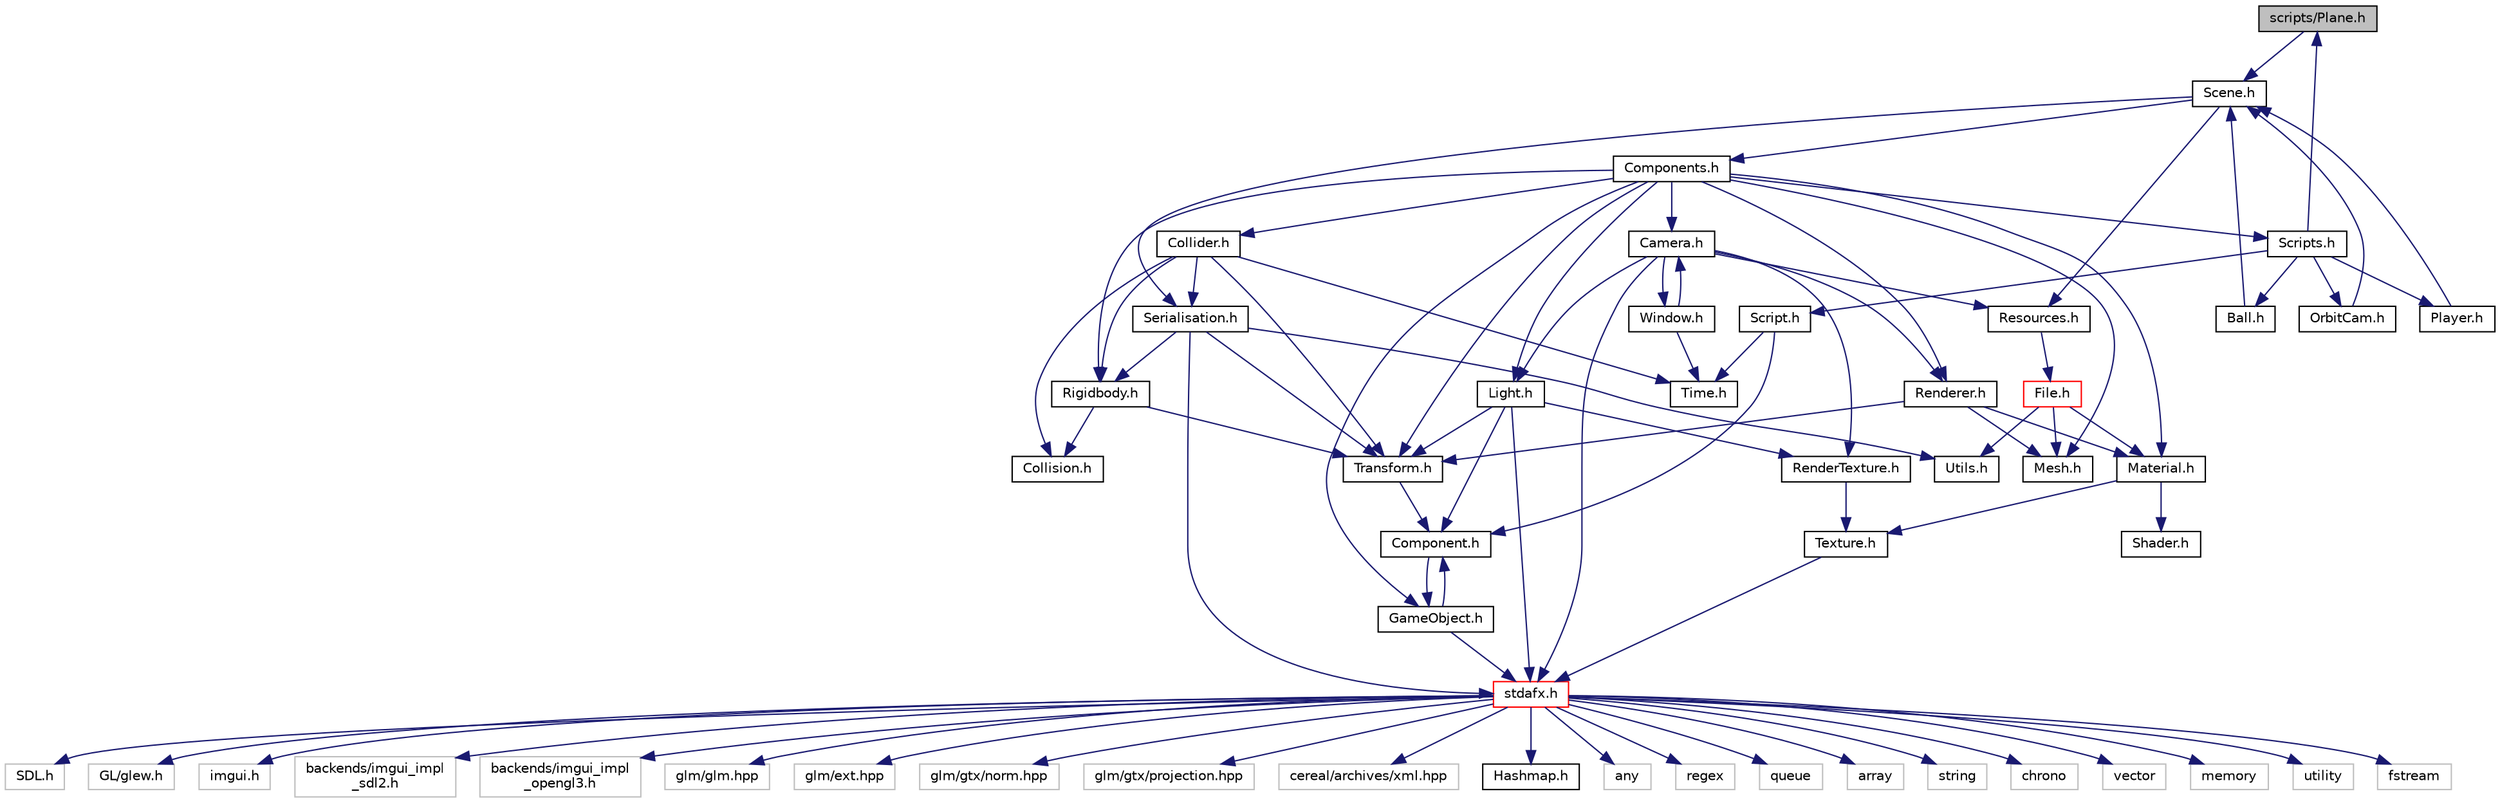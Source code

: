 digraph "scripts/Plane.h"
{
 // LATEX_PDF_SIZE
  edge [fontname="Helvetica",fontsize="10",labelfontname="Helvetica",labelfontsize="10"];
  node [fontname="Helvetica",fontsize="10",shape=record];
  Node1 [label="scripts/Plane.h",height=0.2,width=0.4,color="black", fillcolor="grey75", style="filled", fontcolor="black",tooltip=" "];
  Node1 -> Node2 [color="midnightblue",fontsize="10",style="solid"];
  Node2 [label="Scene.h",height=0.2,width=0.4,color="black", fillcolor="white", style="filled",URL="$_scene_8h.html",tooltip=" "];
  Node2 -> Node3 [color="midnightblue",fontsize="10",style="solid"];
  Node3 [label="Components.h",height=0.2,width=0.4,color="black", fillcolor="white", style="filled",URL="$_components_8h.html",tooltip=" "];
  Node3 -> Node4 [color="midnightblue",fontsize="10",style="solid"];
  Node4 [label="Transform.h",height=0.2,width=0.4,color="black", fillcolor="white", style="filled",URL="$_transform_8h.html",tooltip=" "];
  Node4 -> Node5 [color="midnightblue",fontsize="10",style="solid"];
  Node5 [label="Component.h",height=0.2,width=0.4,color="black", fillcolor="white", style="filled",URL="$_component_8h.html",tooltip=" "];
  Node5 -> Node6 [color="midnightblue",fontsize="10",style="solid"];
  Node6 [label="GameObject.h",height=0.2,width=0.4,color="black", fillcolor="white", style="filled",URL="$_game_object_8h.html",tooltip=" "];
  Node6 -> Node7 [color="midnightblue",fontsize="10",style="solid"];
  Node7 [label="stdafx.h",height=0.2,width=0.4,color="red", fillcolor="white", style="filled",URL="$stdafx_8h.html",tooltip=" "];
  Node7 -> Node8 [color="midnightblue",fontsize="10",style="solid"];
  Node8 [label="SDL.h",height=0.2,width=0.4,color="grey75", fillcolor="white", style="filled",tooltip=" "];
  Node7 -> Node9 [color="midnightblue",fontsize="10",style="solid"];
  Node9 [label="GL/glew.h",height=0.2,width=0.4,color="grey75", fillcolor="white", style="filled",tooltip=" "];
  Node7 -> Node10 [color="midnightblue",fontsize="10",style="solid"];
  Node10 [label="imgui.h",height=0.2,width=0.4,color="grey75", fillcolor="white", style="filled",tooltip=" "];
  Node7 -> Node11 [color="midnightblue",fontsize="10",style="solid"];
  Node11 [label="backends/imgui_impl\l_sdl2.h",height=0.2,width=0.4,color="grey75", fillcolor="white", style="filled",tooltip=" "];
  Node7 -> Node12 [color="midnightblue",fontsize="10",style="solid"];
  Node12 [label="backends/imgui_impl\l_opengl3.h",height=0.2,width=0.4,color="grey75", fillcolor="white", style="filled",tooltip=" "];
  Node7 -> Node13 [color="midnightblue",fontsize="10",style="solid"];
  Node13 [label="glm/glm.hpp",height=0.2,width=0.4,color="grey75", fillcolor="white", style="filled",tooltip=" "];
  Node7 -> Node14 [color="midnightblue",fontsize="10",style="solid"];
  Node14 [label="glm/ext.hpp",height=0.2,width=0.4,color="grey75", fillcolor="white", style="filled",tooltip=" "];
  Node7 -> Node15 [color="midnightblue",fontsize="10",style="solid"];
  Node15 [label="glm/gtx/norm.hpp",height=0.2,width=0.4,color="grey75", fillcolor="white", style="filled",tooltip=" "];
  Node7 -> Node16 [color="midnightblue",fontsize="10",style="solid"];
  Node16 [label="glm/gtx/projection.hpp",height=0.2,width=0.4,color="grey75", fillcolor="white", style="filled",tooltip=" "];
  Node7 -> Node17 [color="midnightblue",fontsize="10",style="solid"];
  Node17 [label="cereal/archives/xml.hpp",height=0.2,width=0.4,color="grey75", fillcolor="white", style="filled",tooltip=" "];
  Node7 -> Node18 [color="midnightblue",fontsize="10",style="solid"];
  Node18 [label="Hashmap.h",height=0.2,width=0.4,color="black", fillcolor="white", style="filled",URL="$_hashmap_8h.html",tooltip=" "];
  Node7 -> Node19 [color="midnightblue",fontsize="10",style="solid"];
  Node19 [label="any",height=0.2,width=0.4,color="grey75", fillcolor="white", style="filled",tooltip=" "];
  Node7 -> Node20 [color="midnightblue",fontsize="10",style="solid"];
  Node20 [label="regex",height=0.2,width=0.4,color="grey75", fillcolor="white", style="filled",tooltip=" "];
  Node7 -> Node21 [color="midnightblue",fontsize="10",style="solid"];
  Node21 [label="queue",height=0.2,width=0.4,color="grey75", fillcolor="white", style="filled",tooltip=" "];
  Node7 -> Node22 [color="midnightblue",fontsize="10",style="solid"];
  Node22 [label="array",height=0.2,width=0.4,color="grey75", fillcolor="white", style="filled",tooltip=" "];
  Node7 -> Node23 [color="midnightblue",fontsize="10",style="solid"];
  Node23 [label="string",height=0.2,width=0.4,color="grey75", fillcolor="white", style="filled",tooltip=" "];
  Node7 -> Node24 [color="midnightblue",fontsize="10",style="solid"];
  Node24 [label="chrono",height=0.2,width=0.4,color="grey75", fillcolor="white", style="filled",tooltip=" "];
  Node7 -> Node25 [color="midnightblue",fontsize="10",style="solid"];
  Node25 [label="vector",height=0.2,width=0.4,color="grey75", fillcolor="white", style="filled",tooltip=" "];
  Node7 -> Node26 [color="midnightblue",fontsize="10",style="solid"];
  Node26 [label="memory",height=0.2,width=0.4,color="grey75", fillcolor="white", style="filled",tooltip=" "];
  Node7 -> Node27 [color="midnightblue",fontsize="10",style="solid"];
  Node27 [label="utility",height=0.2,width=0.4,color="grey75", fillcolor="white", style="filled",tooltip=" "];
  Node7 -> Node28 [color="midnightblue",fontsize="10",style="solid"];
  Node28 [label="fstream",height=0.2,width=0.4,color="grey75", fillcolor="white", style="filled",tooltip=" "];
  Node6 -> Node5 [color="midnightblue",fontsize="10",style="solid"];
  Node3 -> Node37 [color="midnightblue",fontsize="10",style="solid"];
  Node37 [label="Rigidbody.h",height=0.2,width=0.4,color="black", fillcolor="white", style="filled",URL="$_rigidbody_8h.html",tooltip=" "];
  Node37 -> Node4 [color="midnightblue",fontsize="10",style="solid"];
  Node37 -> Node38 [color="midnightblue",fontsize="10",style="solid"];
  Node38 [label="Collision.h",height=0.2,width=0.4,color="black", fillcolor="white", style="filled",URL="$_collision_8h.html",tooltip=" "];
  Node3 -> Node39 [color="midnightblue",fontsize="10",style="solid"];
  Node39 [label="Collider.h",height=0.2,width=0.4,color="black", fillcolor="white", style="filled",URL="$_collider_8h.html",tooltip=" "];
  Node39 -> Node38 [color="midnightblue",fontsize="10",style="solid"];
  Node39 -> Node4 [color="midnightblue",fontsize="10",style="solid"];
  Node39 -> Node37 [color="midnightblue",fontsize="10",style="solid"];
  Node39 -> Node40 [color="midnightblue",fontsize="10",style="solid"];
  Node40 [label="Time.h",height=0.2,width=0.4,color="black", fillcolor="white", style="filled",URL="$_time_8h.html",tooltip=" "];
  Node39 -> Node41 [color="midnightblue",fontsize="10",style="solid"];
  Node41 [label="Serialisation.h",height=0.2,width=0.4,color="black", fillcolor="white", style="filled",URL="$_serialisation_8h.html",tooltip=" "];
  Node41 -> Node7 [color="midnightblue",fontsize="10",style="solid"];
  Node41 -> Node4 [color="midnightblue",fontsize="10",style="solid"];
  Node41 -> Node37 [color="midnightblue",fontsize="10",style="solid"];
  Node41 -> Node42 [color="midnightblue",fontsize="10",style="solid"];
  Node42 [label="Utils.h",height=0.2,width=0.4,color="black", fillcolor="white", style="filled",URL="$_utils_8h.html",tooltip=" "];
  Node3 -> Node43 [color="midnightblue",fontsize="10",style="solid"];
  Node43 [label="Camera.h",height=0.2,width=0.4,color="black", fillcolor="white", style="filled",URL="$_camera_8h.html",tooltip=" "];
  Node43 -> Node7 [color="midnightblue",fontsize="10",style="solid"];
  Node43 -> Node44 [color="midnightblue",fontsize="10",style="solid"];
  Node44 [label="RenderTexture.h",height=0.2,width=0.4,color="black", fillcolor="white", style="filled",URL="$_render_texture_8h.html",tooltip=" "];
  Node44 -> Node45 [color="midnightblue",fontsize="10",style="solid"];
  Node45 [label="Texture.h",height=0.2,width=0.4,color="black", fillcolor="white", style="filled",URL="$_texture_8h.html",tooltip=" "];
  Node45 -> Node7 [color="midnightblue",fontsize="10",style="solid"];
  Node43 -> Node46 [color="midnightblue",fontsize="10",style="solid"];
  Node46 [label="Renderer.h",height=0.2,width=0.4,color="black", fillcolor="white", style="filled",URL="$_renderer_8h.html",tooltip=" "];
  Node46 -> Node4 [color="midnightblue",fontsize="10",style="solid"];
  Node46 -> Node47 [color="midnightblue",fontsize="10",style="solid"];
  Node47 [label="Mesh.h",height=0.2,width=0.4,color="black", fillcolor="white", style="filled",URL="$_mesh_8h.html",tooltip=" "];
  Node46 -> Node48 [color="midnightblue",fontsize="10",style="solid"];
  Node48 [label="Material.h",height=0.2,width=0.4,color="black", fillcolor="white", style="filled",URL="$_material_8h.html",tooltip=" "];
  Node48 -> Node49 [color="midnightblue",fontsize="10",style="solid"];
  Node49 [label="Shader.h",height=0.2,width=0.4,color="black", fillcolor="white", style="filled",URL="$_shader_8h.html",tooltip=" "];
  Node48 -> Node45 [color="midnightblue",fontsize="10",style="solid"];
  Node43 -> Node50 [color="midnightblue",fontsize="10",style="solid"];
  Node50 [label="Window.h",height=0.2,width=0.4,color="black", fillcolor="white", style="filled",URL="$_window_8h.html",tooltip=" "];
  Node50 -> Node43 [color="midnightblue",fontsize="10",style="solid"];
  Node50 -> Node40 [color="midnightblue",fontsize="10",style="solid"];
  Node43 -> Node51 [color="midnightblue",fontsize="10",style="solid"];
  Node51 [label="Light.h",height=0.2,width=0.4,color="black", fillcolor="white", style="filled",URL="$_light_8h.html",tooltip=" "];
  Node51 -> Node7 [color="midnightblue",fontsize="10",style="solid"];
  Node51 -> Node5 [color="midnightblue",fontsize="10",style="solid"];
  Node51 -> Node4 [color="midnightblue",fontsize="10",style="solid"];
  Node51 -> Node44 [color="midnightblue",fontsize="10",style="solid"];
  Node43 -> Node52 [color="midnightblue",fontsize="10",style="solid"];
  Node52 [label="Resources.h",height=0.2,width=0.4,color="black", fillcolor="white", style="filled",URL="$_resources_8h.html",tooltip=" "];
  Node52 -> Node53 [color="midnightblue",fontsize="10",style="solid"];
  Node53 [label="File.h",height=0.2,width=0.4,color="red", fillcolor="white", style="filled",URL="$_file_8h.html",tooltip=" "];
  Node53 -> Node47 [color="midnightblue",fontsize="10",style="solid"];
  Node53 -> Node48 [color="midnightblue",fontsize="10",style="solid"];
  Node53 -> Node42 [color="midnightblue",fontsize="10",style="solid"];
  Node3 -> Node51 [color="midnightblue",fontsize="10",style="solid"];
  Node3 -> Node48 [color="midnightblue",fontsize="10",style="solid"];
  Node3 -> Node47 [color="midnightblue",fontsize="10",style="solid"];
  Node3 -> Node46 [color="midnightblue",fontsize="10",style="solid"];
  Node3 -> Node55 [color="midnightblue",fontsize="10",style="solid"];
  Node55 [label="Scripts.h",height=0.2,width=0.4,color="black", fillcolor="white", style="filled",URL="$_scripts_8h.html",tooltip=" "];
  Node55 -> Node56 [color="midnightblue",fontsize="10",style="solid"];
  Node56 [label="Script.h",height=0.2,width=0.4,color="black", fillcolor="white", style="filled",URL="$_script_8h.html",tooltip=" "];
  Node56 -> Node40 [color="midnightblue",fontsize="10",style="solid"];
  Node56 -> Node5 [color="midnightblue",fontsize="10",style="solid"];
  Node55 -> Node57 [color="midnightblue",fontsize="10",style="solid"];
  Node57 [label="Ball.h",height=0.2,width=0.4,color="black", fillcolor="white", style="filled",URL="$_ball_8h.html",tooltip=" "];
  Node57 -> Node2 [color="midnightblue",fontsize="10",style="solid"];
  Node55 -> Node58 [color="midnightblue",fontsize="10",style="solid"];
  Node58 [label="OrbitCam.h",height=0.2,width=0.4,color="black", fillcolor="white", style="filled",URL="$_orbit_cam_8h.html",tooltip=" "];
  Node58 -> Node2 [color="midnightblue",fontsize="10",style="solid"];
  Node55 -> Node1 [color="midnightblue",fontsize="10",style="solid"];
  Node55 -> Node59 [color="midnightblue",fontsize="10",style="solid"];
  Node59 [label="Player.h",height=0.2,width=0.4,color="black", fillcolor="white", style="filled",URL="$_player_8h.html",tooltip=" "];
  Node59 -> Node2 [color="midnightblue",fontsize="10",style="solid"];
  Node3 -> Node6 [color="midnightblue",fontsize="10",style="solid"];
  Node2 -> Node41 [color="midnightblue",fontsize="10",style="solid"];
  Node2 -> Node52 [color="midnightblue",fontsize="10",style="solid"];
}
